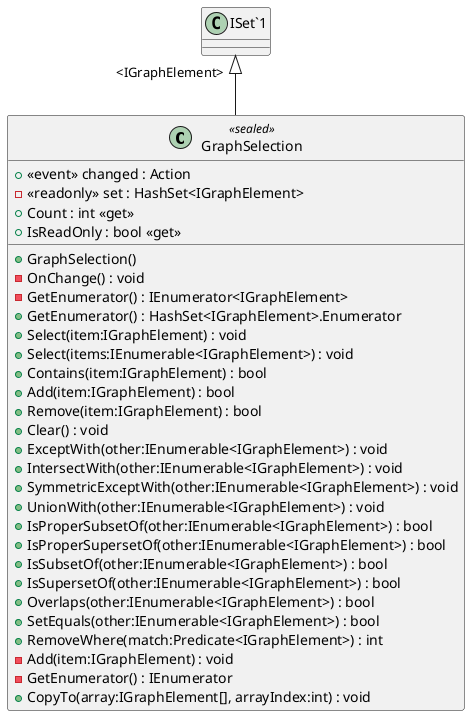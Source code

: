 @startuml
class GraphSelection <<sealed>> {
    + GraphSelection()
    +  <<event>> changed : Action 
    - <<readonly>> set : HashSet<IGraphElement>
    + Count : int <<get>>
    + IsReadOnly : bool <<get>>
    - OnChange() : void
    - GetEnumerator() : IEnumerator<IGraphElement>
    + GetEnumerator() : HashSet<IGraphElement>.Enumerator
    + Select(item:IGraphElement) : void
    + Select(items:IEnumerable<IGraphElement>) : void
    + Contains(item:IGraphElement) : bool
    + Add(item:IGraphElement) : bool
    + Remove(item:IGraphElement) : bool
    + Clear() : void
    + ExceptWith(other:IEnumerable<IGraphElement>) : void
    + IntersectWith(other:IEnumerable<IGraphElement>) : void
    + SymmetricExceptWith(other:IEnumerable<IGraphElement>) : void
    + UnionWith(other:IEnumerable<IGraphElement>) : void
    + IsProperSubsetOf(other:IEnumerable<IGraphElement>) : bool
    + IsProperSupersetOf(other:IEnumerable<IGraphElement>) : bool
    + IsSubsetOf(other:IEnumerable<IGraphElement>) : bool
    + IsSupersetOf(other:IEnumerable<IGraphElement>) : bool
    + Overlaps(other:IEnumerable<IGraphElement>) : bool
    + SetEquals(other:IEnumerable<IGraphElement>) : bool
    + RemoveWhere(match:Predicate<IGraphElement>) : int
    - Add(item:IGraphElement) : void
    - GetEnumerator() : IEnumerator
    + CopyTo(array:IGraphElement[], arrayIndex:int) : void
}
"ISet`1" "<IGraphElement>" <|-- GraphSelection
@enduml
